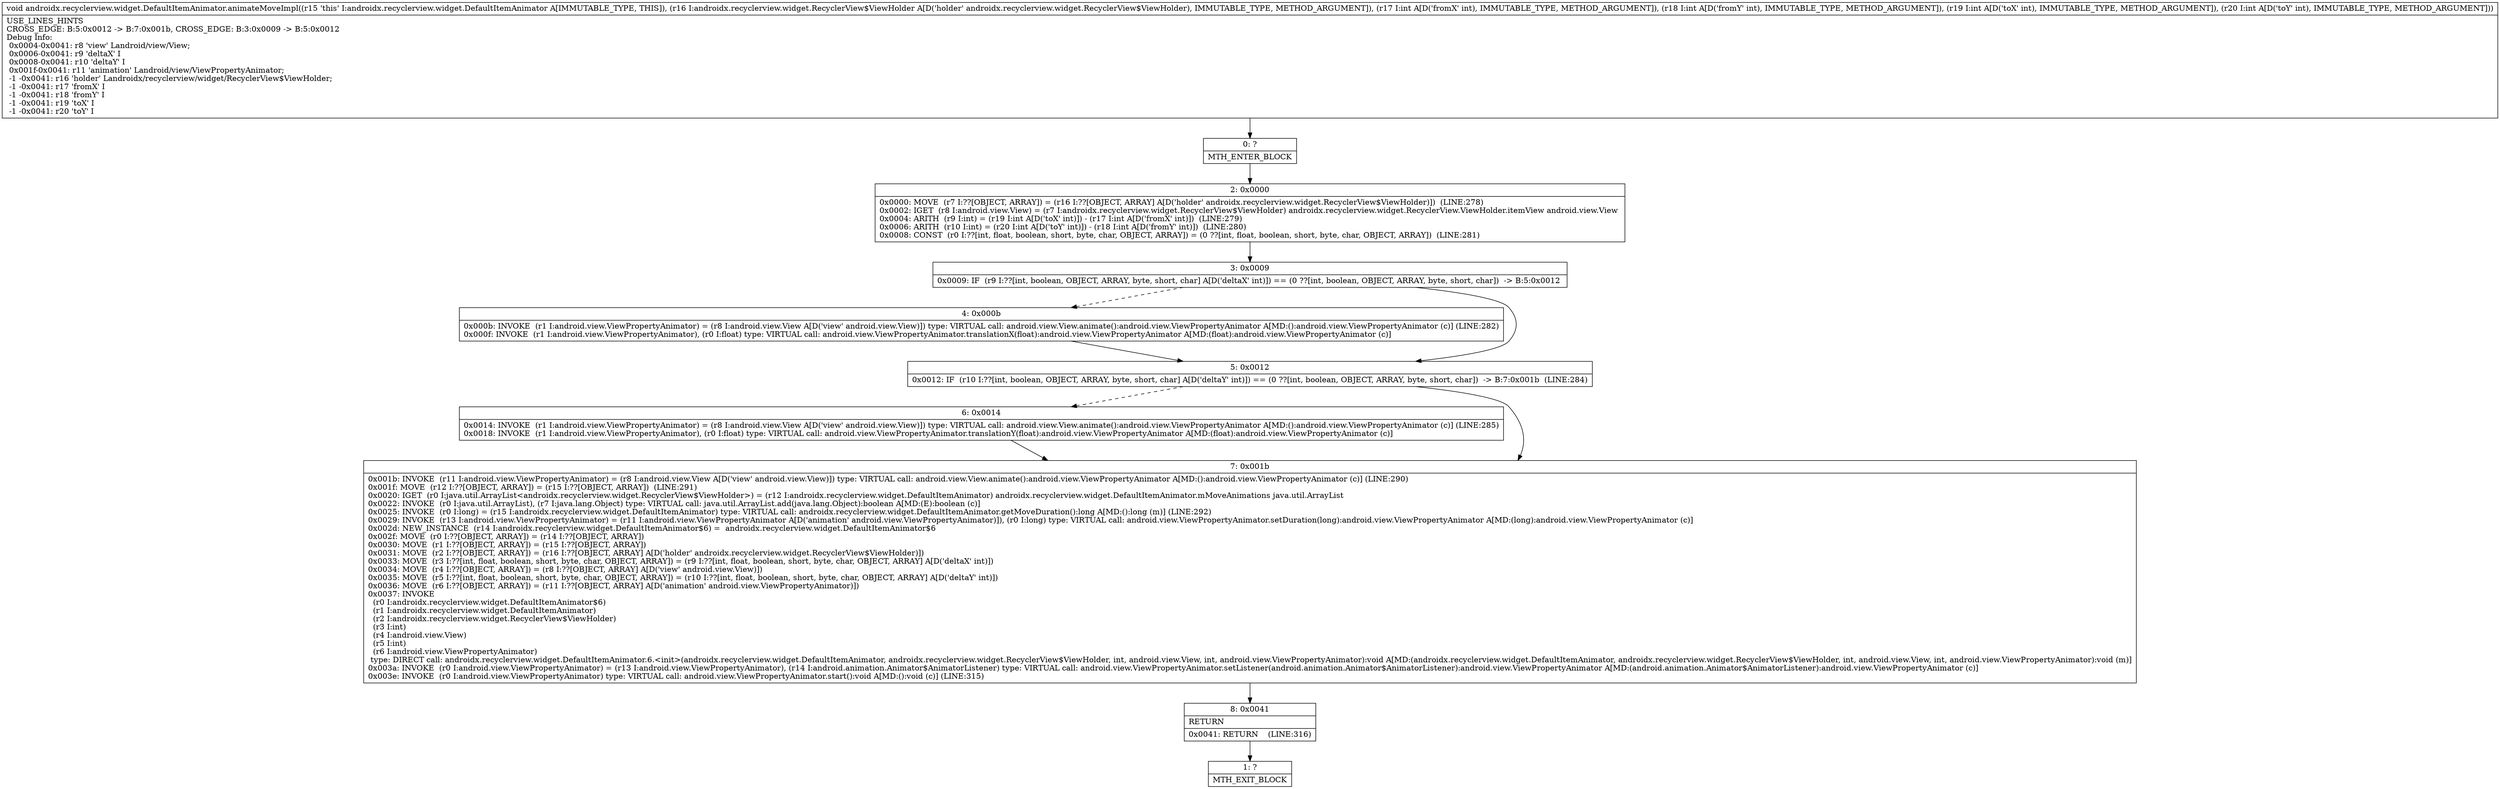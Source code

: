 digraph "CFG forandroidx.recyclerview.widget.DefaultItemAnimator.animateMoveImpl(Landroidx\/recyclerview\/widget\/RecyclerView$ViewHolder;IIII)V" {
Node_0 [shape=record,label="{0\:\ ?|MTH_ENTER_BLOCK\l}"];
Node_2 [shape=record,label="{2\:\ 0x0000|0x0000: MOVE  (r7 I:??[OBJECT, ARRAY]) = (r16 I:??[OBJECT, ARRAY] A[D('holder' androidx.recyclerview.widget.RecyclerView$ViewHolder)])  (LINE:278)\l0x0002: IGET  (r8 I:android.view.View) = (r7 I:androidx.recyclerview.widget.RecyclerView$ViewHolder) androidx.recyclerview.widget.RecyclerView.ViewHolder.itemView android.view.View \l0x0004: ARITH  (r9 I:int) = (r19 I:int A[D('toX' int)]) \- (r17 I:int A[D('fromX' int)])  (LINE:279)\l0x0006: ARITH  (r10 I:int) = (r20 I:int A[D('toY' int)]) \- (r18 I:int A[D('fromY' int)])  (LINE:280)\l0x0008: CONST  (r0 I:??[int, float, boolean, short, byte, char, OBJECT, ARRAY]) = (0 ??[int, float, boolean, short, byte, char, OBJECT, ARRAY])  (LINE:281)\l}"];
Node_3 [shape=record,label="{3\:\ 0x0009|0x0009: IF  (r9 I:??[int, boolean, OBJECT, ARRAY, byte, short, char] A[D('deltaX' int)]) == (0 ??[int, boolean, OBJECT, ARRAY, byte, short, char])  \-\> B:5:0x0012 \l}"];
Node_4 [shape=record,label="{4\:\ 0x000b|0x000b: INVOKE  (r1 I:android.view.ViewPropertyAnimator) = (r8 I:android.view.View A[D('view' android.view.View)]) type: VIRTUAL call: android.view.View.animate():android.view.ViewPropertyAnimator A[MD:():android.view.ViewPropertyAnimator (c)] (LINE:282)\l0x000f: INVOKE  (r1 I:android.view.ViewPropertyAnimator), (r0 I:float) type: VIRTUAL call: android.view.ViewPropertyAnimator.translationX(float):android.view.ViewPropertyAnimator A[MD:(float):android.view.ViewPropertyAnimator (c)]\l}"];
Node_5 [shape=record,label="{5\:\ 0x0012|0x0012: IF  (r10 I:??[int, boolean, OBJECT, ARRAY, byte, short, char] A[D('deltaY' int)]) == (0 ??[int, boolean, OBJECT, ARRAY, byte, short, char])  \-\> B:7:0x001b  (LINE:284)\l}"];
Node_6 [shape=record,label="{6\:\ 0x0014|0x0014: INVOKE  (r1 I:android.view.ViewPropertyAnimator) = (r8 I:android.view.View A[D('view' android.view.View)]) type: VIRTUAL call: android.view.View.animate():android.view.ViewPropertyAnimator A[MD:():android.view.ViewPropertyAnimator (c)] (LINE:285)\l0x0018: INVOKE  (r1 I:android.view.ViewPropertyAnimator), (r0 I:float) type: VIRTUAL call: android.view.ViewPropertyAnimator.translationY(float):android.view.ViewPropertyAnimator A[MD:(float):android.view.ViewPropertyAnimator (c)]\l}"];
Node_7 [shape=record,label="{7\:\ 0x001b|0x001b: INVOKE  (r11 I:android.view.ViewPropertyAnimator) = (r8 I:android.view.View A[D('view' android.view.View)]) type: VIRTUAL call: android.view.View.animate():android.view.ViewPropertyAnimator A[MD:():android.view.ViewPropertyAnimator (c)] (LINE:290)\l0x001f: MOVE  (r12 I:??[OBJECT, ARRAY]) = (r15 I:??[OBJECT, ARRAY])  (LINE:291)\l0x0020: IGET  (r0 I:java.util.ArrayList\<androidx.recyclerview.widget.RecyclerView$ViewHolder\>) = (r12 I:androidx.recyclerview.widget.DefaultItemAnimator) androidx.recyclerview.widget.DefaultItemAnimator.mMoveAnimations java.util.ArrayList \l0x0022: INVOKE  (r0 I:java.util.ArrayList), (r7 I:java.lang.Object) type: VIRTUAL call: java.util.ArrayList.add(java.lang.Object):boolean A[MD:(E):boolean (c)]\l0x0025: INVOKE  (r0 I:long) = (r15 I:androidx.recyclerview.widget.DefaultItemAnimator) type: VIRTUAL call: androidx.recyclerview.widget.DefaultItemAnimator.getMoveDuration():long A[MD:():long (m)] (LINE:292)\l0x0029: INVOKE  (r13 I:android.view.ViewPropertyAnimator) = (r11 I:android.view.ViewPropertyAnimator A[D('animation' android.view.ViewPropertyAnimator)]), (r0 I:long) type: VIRTUAL call: android.view.ViewPropertyAnimator.setDuration(long):android.view.ViewPropertyAnimator A[MD:(long):android.view.ViewPropertyAnimator (c)]\l0x002d: NEW_INSTANCE  (r14 I:androidx.recyclerview.widget.DefaultItemAnimator$6) =  androidx.recyclerview.widget.DefaultItemAnimator$6 \l0x002f: MOVE  (r0 I:??[OBJECT, ARRAY]) = (r14 I:??[OBJECT, ARRAY]) \l0x0030: MOVE  (r1 I:??[OBJECT, ARRAY]) = (r15 I:??[OBJECT, ARRAY]) \l0x0031: MOVE  (r2 I:??[OBJECT, ARRAY]) = (r16 I:??[OBJECT, ARRAY] A[D('holder' androidx.recyclerview.widget.RecyclerView$ViewHolder)]) \l0x0033: MOVE  (r3 I:??[int, float, boolean, short, byte, char, OBJECT, ARRAY]) = (r9 I:??[int, float, boolean, short, byte, char, OBJECT, ARRAY] A[D('deltaX' int)]) \l0x0034: MOVE  (r4 I:??[OBJECT, ARRAY]) = (r8 I:??[OBJECT, ARRAY] A[D('view' android.view.View)]) \l0x0035: MOVE  (r5 I:??[int, float, boolean, short, byte, char, OBJECT, ARRAY]) = (r10 I:??[int, float, boolean, short, byte, char, OBJECT, ARRAY] A[D('deltaY' int)]) \l0x0036: MOVE  (r6 I:??[OBJECT, ARRAY]) = (r11 I:??[OBJECT, ARRAY] A[D('animation' android.view.ViewPropertyAnimator)]) \l0x0037: INVOKE  \l  (r0 I:androidx.recyclerview.widget.DefaultItemAnimator$6)\l  (r1 I:androidx.recyclerview.widget.DefaultItemAnimator)\l  (r2 I:androidx.recyclerview.widget.RecyclerView$ViewHolder)\l  (r3 I:int)\l  (r4 I:android.view.View)\l  (r5 I:int)\l  (r6 I:android.view.ViewPropertyAnimator)\l type: DIRECT call: androidx.recyclerview.widget.DefaultItemAnimator.6.\<init\>(androidx.recyclerview.widget.DefaultItemAnimator, androidx.recyclerview.widget.RecyclerView$ViewHolder, int, android.view.View, int, android.view.ViewPropertyAnimator):void A[MD:(androidx.recyclerview.widget.DefaultItemAnimator, androidx.recyclerview.widget.RecyclerView$ViewHolder, int, android.view.View, int, android.view.ViewPropertyAnimator):void (m)]\l0x003a: INVOKE  (r0 I:android.view.ViewPropertyAnimator) = (r13 I:android.view.ViewPropertyAnimator), (r14 I:android.animation.Animator$AnimatorListener) type: VIRTUAL call: android.view.ViewPropertyAnimator.setListener(android.animation.Animator$AnimatorListener):android.view.ViewPropertyAnimator A[MD:(android.animation.Animator$AnimatorListener):android.view.ViewPropertyAnimator (c)]\l0x003e: INVOKE  (r0 I:android.view.ViewPropertyAnimator) type: VIRTUAL call: android.view.ViewPropertyAnimator.start():void A[MD:():void (c)] (LINE:315)\l}"];
Node_8 [shape=record,label="{8\:\ 0x0041|RETURN\l|0x0041: RETURN    (LINE:316)\l}"];
Node_1 [shape=record,label="{1\:\ ?|MTH_EXIT_BLOCK\l}"];
MethodNode[shape=record,label="{void androidx.recyclerview.widget.DefaultItemAnimator.animateMoveImpl((r15 'this' I:androidx.recyclerview.widget.DefaultItemAnimator A[IMMUTABLE_TYPE, THIS]), (r16 I:androidx.recyclerview.widget.RecyclerView$ViewHolder A[D('holder' androidx.recyclerview.widget.RecyclerView$ViewHolder), IMMUTABLE_TYPE, METHOD_ARGUMENT]), (r17 I:int A[D('fromX' int), IMMUTABLE_TYPE, METHOD_ARGUMENT]), (r18 I:int A[D('fromY' int), IMMUTABLE_TYPE, METHOD_ARGUMENT]), (r19 I:int A[D('toX' int), IMMUTABLE_TYPE, METHOD_ARGUMENT]), (r20 I:int A[D('toY' int), IMMUTABLE_TYPE, METHOD_ARGUMENT]))  | USE_LINES_HINTS\lCROSS_EDGE: B:5:0x0012 \-\> B:7:0x001b, CROSS_EDGE: B:3:0x0009 \-\> B:5:0x0012\lDebug Info:\l  0x0004\-0x0041: r8 'view' Landroid\/view\/View;\l  0x0006\-0x0041: r9 'deltaX' I\l  0x0008\-0x0041: r10 'deltaY' I\l  0x001f\-0x0041: r11 'animation' Landroid\/view\/ViewPropertyAnimator;\l  \-1 \-0x0041: r16 'holder' Landroidx\/recyclerview\/widget\/RecyclerView$ViewHolder;\l  \-1 \-0x0041: r17 'fromX' I\l  \-1 \-0x0041: r18 'fromY' I\l  \-1 \-0x0041: r19 'toX' I\l  \-1 \-0x0041: r20 'toY' I\l}"];
MethodNode -> Node_0;Node_0 -> Node_2;
Node_2 -> Node_3;
Node_3 -> Node_4[style=dashed];
Node_3 -> Node_5;
Node_4 -> Node_5;
Node_5 -> Node_6[style=dashed];
Node_5 -> Node_7;
Node_6 -> Node_7;
Node_7 -> Node_8;
Node_8 -> Node_1;
}


